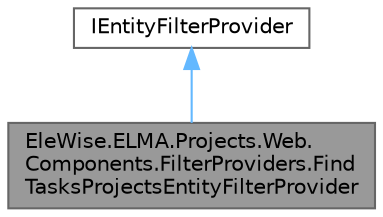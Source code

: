 digraph "EleWise.ELMA.Projects.Web.Components.FilterProviders.FindTasksProjectsEntityFilterProvider"
{
 // LATEX_PDF_SIZE
  bgcolor="transparent";
  edge [fontname=Helvetica,fontsize=10,labelfontname=Helvetica,labelfontsize=10];
  node [fontname=Helvetica,fontsize=10,shape=box,height=0.2,width=0.4];
  Node1 [id="Node000001",label="EleWise.ELMA.Projects.Web.\lComponents.FilterProviders.Find\lTasksProjectsEntityFilterProvider",height=0.2,width=0.4,color="gray40", fillcolor="grey60", style="filled", fontcolor="black",tooltip="Провайдер для фильтрации проектов. Отключает Security."];
  Node2 -> Node1 [id="edge1_Node000001_Node000002",dir="back",color="steelblue1",style="solid",tooltip=" "];
  Node2 [id="Node000002",label="IEntityFilterProvider",height=0.2,width=0.4,color="gray40", fillcolor="white", style="filled",tooltip=" "];
}
